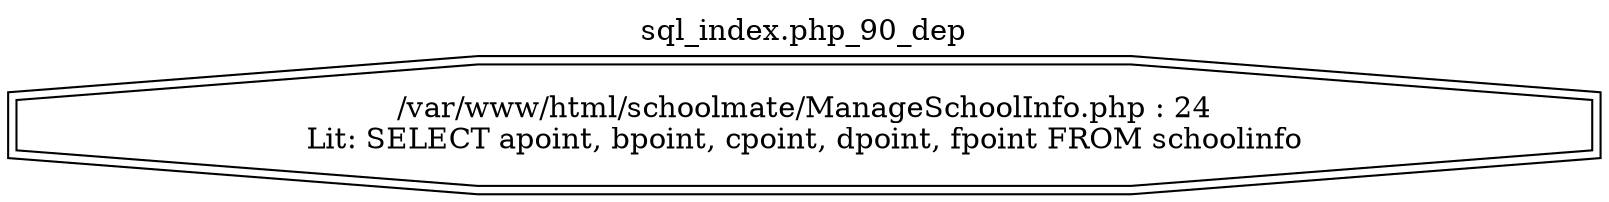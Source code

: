 digraph cfg {
  label="sql_index.php_90_dep";
  labelloc=t;
  n1 [shape=doubleoctagon, label="/var/www/html/schoolmate/ManageSchoolInfo.php : 24\nLit: SELECT apoint, bpoint, cpoint, dpoint, fpoint FROM schoolinfo\n"];
}

